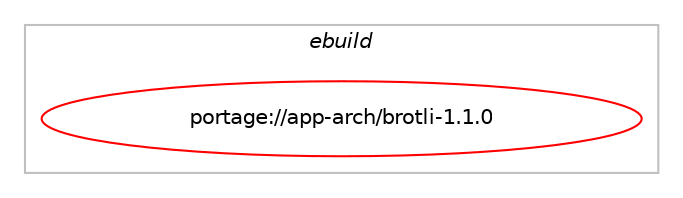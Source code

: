 digraph prolog {

# *************
# Graph options
# *************

newrank=true;
concentrate=true;
compound=true;
graph [rankdir=LR,fontname=Helvetica,fontsize=10,ranksep=1.5];#, ranksep=2.5, nodesep=0.2];
edge  [arrowhead=vee];
node  [fontname=Helvetica,fontsize=10];

# **********
# The ebuild
# **********

subgraph cluster_leftcol {
color=gray;
label=<<i>ebuild</i>>;
id [label="portage://app-arch/brotli-1.1.0", color=red, width=4, href="../app-arch/brotli-1.1.0.svg"];
}

# ****************
# The dependencies
# ****************

subgraph cluster_midcol {
color=gray;
label=<<i>dependencies</i>>;
subgraph cluster_compile {
fillcolor="#eeeeee";
style=filled;
label=<<i>compile</i>>;
# *** BEGIN UNKNOWN DEPENDENCY TYPE (TODO) ***
# id -> equal(use_conditional_group(positive,python,portage://app-arch/brotli-1.1.0,[use_conditional_group(positive,python_targets_python3_10,portage://app-arch/brotli-1.1.0,[package_dependency(portage://app-arch/brotli-1.1.0,install,no,dev-lang,python,none,[,,],[slot(3.10)],[])]),use_conditional_group(positive,python_targets_python3_11,portage://app-arch/brotli-1.1.0,[package_dependency(portage://app-arch/brotli-1.1.0,install,no,dev-lang,python,none,[,,],[slot(3.11)],[])]),use_conditional_group(positive,python_targets_python3_12,portage://app-arch/brotli-1.1.0,[package_dependency(portage://app-arch/brotli-1.1.0,install,no,dev-lang,python,none,[,,],[slot(3.12)],[])]),use_conditional_group(positive,python_targets_python3_13,portage://app-arch/brotli-1.1.0,[package_dependency(portage://app-arch/brotli-1.1.0,install,no,dev-lang,python,none,[,,],[slot(3.13)],[])])]))
# *** END UNKNOWN DEPENDENCY TYPE (TODO) ***

}
subgraph cluster_compileandrun {
fillcolor="#eeeeee";
style=filled;
label=<<i>compile and run</i>>;
}
subgraph cluster_run {
fillcolor="#eeeeee";
style=filled;
label=<<i>run</i>>;
# *** BEGIN UNKNOWN DEPENDENCY TYPE (TODO) ***
# id -> equal(use_conditional_group(positive,python,portage://app-arch/brotli-1.1.0,[use_conditional_group(positive,python_targets_python3_10,portage://app-arch/brotli-1.1.0,[package_dependency(portage://app-arch/brotli-1.1.0,run,no,dev-lang,python,none,[,,],[slot(3.10)],[])]),use_conditional_group(positive,python_targets_python3_11,portage://app-arch/brotli-1.1.0,[package_dependency(portage://app-arch/brotli-1.1.0,run,no,dev-lang,python,none,[,,],[slot(3.11)],[])]),use_conditional_group(positive,python_targets_python3_12,portage://app-arch/brotli-1.1.0,[package_dependency(portage://app-arch/brotli-1.1.0,run,no,dev-lang,python,none,[,,],[slot(3.12)],[])]),use_conditional_group(positive,python_targets_python3_13,portage://app-arch/brotli-1.1.0,[package_dependency(portage://app-arch/brotli-1.1.0,run,no,dev-lang,python,none,[,,],[slot(3.13)],[])])]))
# *** END UNKNOWN DEPENDENCY TYPE (TODO) ***

}
}

# **************
# The candidates
# **************

subgraph cluster_choices {
rank=same;
color=gray;
label=<<i>candidates</i>>;

}

}
